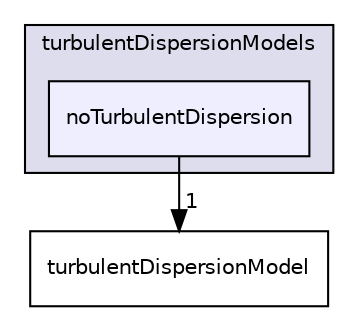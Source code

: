 digraph "noTurbulentDispersion" {
  bgcolor=transparent;
  compound=true
  node [ fontsize="10", fontname="Helvetica"];
  edge [ labelfontsize="10", labelfontname="Helvetica"];
  subgraph clusterdir_803c9c865cf35b2b0de750dcf8ea2ee7 {
    graph [ bgcolor="#ddddee", pencolor="black", label="turbulentDispersionModels" fontname="Helvetica", fontsize="10", URL="dir_803c9c865cf35b2b0de750dcf8ea2ee7.html"]
  dir_dfeaf0546b7d40148166e4f171c58e43 [shape=box, label="noTurbulentDispersion", style="filled", fillcolor="#eeeeff", pencolor="black", URL="dir_dfeaf0546b7d40148166e4f171c58e43.html"];
  }
  dir_ab5023e16891c23a40e79f4d9e463777 [shape=box label="turbulentDispersionModel" URL="dir_ab5023e16891c23a40e79f4d9e463777.html"];
  dir_dfeaf0546b7d40148166e4f171c58e43->dir_ab5023e16891c23a40e79f4d9e463777 [headlabel="1", labeldistance=1.5 headhref="dir_000168_000149.html"];
}
